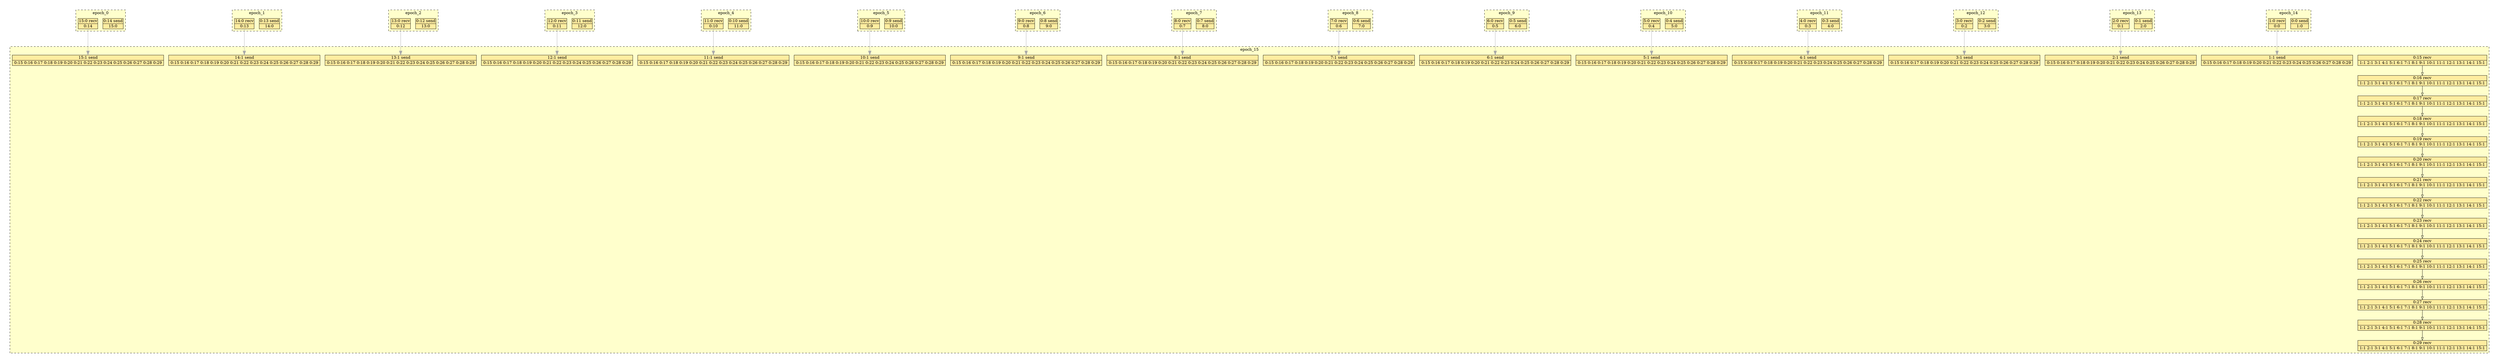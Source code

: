 digraph{node[shape=none margin=0 style=filled colorscheme=ylorrd9 fillcolor=2];compound=true;splines=line;subgraph clusterdummy0_0{style=invis;subgraph clusterdummy0_1{style=invis;subgraph clusterdummy0_2{style=invis;subgraph cluster0{style=dashed;colorscheme=ylorrd9;bgcolor=1;edge[arrowhead=empty];label=epoch_0;14[label=<<table border="0" cellborder="0" cellspacing="0"><tr><td>0:14 send</td></tr><hr/><tr><td> 15:0 </td></tr></table>>];58[label=<<table border="0" cellborder="0" cellspacing="0"><tr><td>15:0 recv</td></tr><hr/><tr><td> 0:14 </td></tr></table>>];}}}}subgraph clusterdummy1_0{style=invis;subgraph clusterdummy1_1{style=invis;subgraph clusterdummy1_2{style=invis;subgraph cluster1{style=dashed;colorscheme=ylorrd9;bgcolor=1;edge[arrowhead=empty];label=epoch_1;13[label=<<table border="0" cellborder="0" cellspacing="0"><tr><td>0:13 send</td></tr><hr/><tr><td> 14:0 </td></tr></table>>];56[label=<<table border="0" cellborder="0" cellspacing="0"><tr><td>14:0 recv</td></tr><hr/><tr><td> 0:13 </td></tr></table>>];}}}}subgraph clusterdummy2_0{style=invis;subgraph clusterdummy2_1{style=invis;subgraph clusterdummy2_2{style=invis;subgraph cluster2{style=dashed;colorscheme=ylorrd9;bgcolor=1;edge[arrowhead=empty];label=epoch_2;12[label=<<table border="0" cellborder="0" cellspacing="0"><tr><td>0:12 send</td></tr><hr/><tr><td> 13:0 </td></tr></table>>];54[label=<<table border="0" cellborder="0" cellspacing="0"><tr><td>13:0 recv</td></tr><hr/><tr><td> 0:12 </td></tr></table>>];}}}}subgraph clusterdummy3_0{style=invis;subgraph clusterdummy3_1{style=invis;subgraph clusterdummy3_2{style=invis;subgraph cluster3{style=dashed;colorscheme=ylorrd9;bgcolor=1;edge[arrowhead=empty];label=epoch_3;11[label=<<table border="0" cellborder="0" cellspacing="0"><tr><td>0:11 send</td></tr><hr/><tr><td> 12:0 </td></tr></table>>];52[label=<<table border="0" cellborder="0" cellspacing="0"><tr><td>12:0 recv</td></tr><hr/><tr><td> 0:11 </td></tr></table>>];}}}}subgraph clusterdummy4_0{style=invis;subgraph clusterdummy4_1{style=invis;subgraph clusterdummy4_2{style=invis;subgraph cluster4{style=dashed;colorscheme=ylorrd9;bgcolor=1;edge[arrowhead=empty];label=epoch_4;10[label=<<table border="0" cellborder="0" cellspacing="0"><tr><td>0:10 send</td></tr><hr/><tr><td> 11:0 </td></tr></table>>];50[label=<<table border="0" cellborder="0" cellspacing="0"><tr><td>11:0 recv</td></tr><hr/><tr><td> 0:10 </td></tr></table>>];}}}}subgraph clusterdummy5_0{style=invis;subgraph clusterdummy5_1{style=invis;subgraph clusterdummy5_2{style=invis;subgraph cluster5{style=dashed;colorscheme=ylorrd9;bgcolor=1;edge[arrowhead=empty];label=epoch_5;9[label=<<table border="0" cellborder="0" cellspacing="0"><tr><td>0:9 send</td></tr><hr/><tr><td> 10:0 </td></tr></table>>];48[label=<<table border="0" cellborder="0" cellspacing="0"><tr><td>10:0 recv</td></tr><hr/><tr><td> 0:9 </td></tr></table>>];}}}}subgraph clusterdummy6_0{style=invis;subgraph clusterdummy6_1{style=invis;subgraph clusterdummy6_2{style=invis;subgraph cluster6{style=dashed;colorscheme=ylorrd9;bgcolor=1;edge[arrowhead=empty];label=epoch_6;8[label=<<table border="0" cellborder="0" cellspacing="0"><tr><td>0:8 send</td></tr><hr/><tr><td> 9:0 </td></tr></table>>];46[label=<<table border="0" cellborder="0" cellspacing="0"><tr><td>9:0 recv</td></tr><hr/><tr><td> 0:8 </td></tr></table>>];}}}}subgraph clusterdummy7_0{style=invis;subgraph clusterdummy7_1{style=invis;subgraph clusterdummy7_2{style=invis;subgraph cluster7{style=dashed;colorscheme=ylorrd9;bgcolor=1;edge[arrowhead=empty];label=epoch_7;7[label=<<table border="0" cellborder="0" cellspacing="0"><tr><td>0:7 send</td></tr><hr/><tr><td> 8:0 </td></tr></table>>];44[label=<<table border="0" cellborder="0" cellspacing="0"><tr><td>8:0 recv</td></tr><hr/><tr><td> 0:7 </td></tr></table>>];}}}}subgraph clusterdummy8_0{style=invis;subgraph clusterdummy8_1{style=invis;subgraph clusterdummy8_2{style=invis;subgraph cluster8{style=dashed;colorscheme=ylorrd9;bgcolor=1;edge[arrowhead=empty];label=epoch_8;6[label=<<table border="0" cellborder="0" cellspacing="0"><tr><td>0:6 send</td></tr><hr/><tr><td> 7:0 </td></tr></table>>];42[label=<<table border="0" cellborder="0" cellspacing="0"><tr><td>7:0 recv</td></tr><hr/><tr><td> 0:6 </td></tr></table>>];}}}}subgraph clusterdummy9_0{style=invis;subgraph clusterdummy9_1{style=invis;subgraph clusterdummy9_2{style=invis;subgraph cluster9{style=dashed;colorscheme=ylorrd9;bgcolor=1;edge[arrowhead=empty];label=epoch_9;5[label=<<table border="0" cellborder="0" cellspacing="0"><tr><td>0:5 send</td></tr><hr/><tr><td> 6:0 </td></tr></table>>];40[label=<<table border="0" cellborder="0" cellspacing="0"><tr><td>6:0 recv</td></tr><hr/><tr><td> 0:5 </td></tr></table>>];}}}}subgraph clusterdummy10_0{style=invis;subgraph clusterdummy10_1{style=invis;subgraph clusterdummy10_2{style=invis;subgraph cluster10{style=dashed;colorscheme=ylorrd9;bgcolor=1;edge[arrowhead=empty];label=epoch_10;4[label=<<table border="0" cellborder="0" cellspacing="0"><tr><td>0:4 send</td></tr><hr/><tr><td> 5:0 </td></tr></table>>];38[label=<<table border="0" cellborder="0" cellspacing="0"><tr><td>5:0 recv</td></tr><hr/><tr><td> 0:4 </td></tr></table>>];}}}}subgraph clusterdummy11_0{style=invis;subgraph clusterdummy11_1{style=invis;subgraph clusterdummy11_2{style=invis;subgraph cluster11{style=dashed;colorscheme=ylorrd9;bgcolor=1;edge[arrowhead=empty];label=epoch_11;3[label=<<table border="0" cellborder="0" cellspacing="0"><tr><td>0:3 send</td></tr><hr/><tr><td> 4:0 </td></tr></table>>];36[label=<<table border="0" cellborder="0" cellspacing="0"><tr><td>4:0 recv</td></tr><hr/><tr><td> 0:3 </td></tr></table>>];}}}}subgraph clusterdummy12_0{style=invis;subgraph clusterdummy12_1{style=invis;subgraph clusterdummy12_2{style=invis;subgraph cluster12{style=dashed;colorscheme=ylorrd9;bgcolor=1;edge[arrowhead=empty];label=epoch_12;2[label=<<table border="0" cellborder="0" cellspacing="0"><tr><td>0:2 send</td></tr><hr/><tr><td> 3:0 </td></tr></table>>];34[label=<<table border="0" cellborder="0" cellspacing="0"><tr><td>3:0 recv</td></tr><hr/><tr><td> 0:2 </td></tr></table>>];}}}}subgraph clusterdummy13_0{style=invis;subgraph clusterdummy13_1{style=invis;subgraph clusterdummy13_2{style=invis;subgraph cluster13{style=dashed;colorscheme=ylorrd9;bgcolor=1;edge[arrowhead=empty];label=epoch_13;1[label=<<table border="0" cellborder="0" cellspacing="0"><tr><td>0:1 send</td></tr><hr/><tr><td> 2:0 </td></tr></table>>];32[label=<<table border="0" cellborder="0" cellspacing="0"><tr><td>2:0 recv</td></tr><hr/><tr><td> 0:1 </td></tr></table>>];}}}}subgraph clusterdummy14_0{style=invis;subgraph clusterdummy14_1{style=invis;subgraph clusterdummy14_2{style=invis;subgraph cluster14{style=dashed;colorscheme=ylorrd9;bgcolor=1;edge[arrowhead=empty];label=epoch_14;0[label=<<table border="0" cellborder="0" cellspacing="0"><tr><td>0:0 send</td></tr><hr/><tr><td> 1:0 </td></tr></table>>];30[label=<<table border="0" cellborder="0" cellspacing="0"><tr><td>1:0 recv</td></tr><hr/><tr><td> 0:0 </td></tr></table>>];}}}}subgraph clusterdummy15_0{style=invis;subgraph clusterdummy15_1{style=invis;subgraph clusterdummy15_2{style=invis;subgraph cluster15{style=dashed;colorscheme=ylorrd9;bgcolor=1;edge[arrowhead=empty];label=epoch_15;15[label=<<table border="0" cellborder="0" cellspacing="0"><tr><td>0:15 recv</td></tr><hr/><tr><td> 1:1 2:1 3:1 4:1 5:1 6:1 7:1 8:1 9:1 10:1 11:1 12:1 13:1 14:1 15:1 </td></tr></table>>];16[label=<<table border="0" cellborder="0" cellspacing="0"><tr><td>0:16 recv</td></tr><hr/><tr><td> 1:1 2:1 3:1 4:1 5:1 6:1 7:1 8:1 9:1 10:1 11:1 12:1 13:1 14:1 15:1 </td></tr></table>>];15->16;17[label=<<table border="0" cellborder="0" cellspacing="0"><tr><td>0:17 recv</td></tr><hr/><tr><td> 1:1 2:1 3:1 4:1 5:1 6:1 7:1 8:1 9:1 10:1 11:1 12:1 13:1 14:1 15:1 </td></tr></table>>];16->17;18[label=<<table border="0" cellborder="0" cellspacing="0"><tr><td>0:18 recv</td></tr><hr/><tr><td> 1:1 2:1 3:1 4:1 5:1 6:1 7:1 8:1 9:1 10:1 11:1 12:1 13:1 14:1 15:1 </td></tr></table>>];17->18;19[label=<<table border="0" cellborder="0" cellspacing="0"><tr><td>0:19 recv</td></tr><hr/><tr><td> 1:1 2:1 3:1 4:1 5:1 6:1 7:1 8:1 9:1 10:1 11:1 12:1 13:1 14:1 15:1 </td></tr></table>>];18->19;20[label=<<table border="0" cellborder="0" cellspacing="0"><tr><td>0:20 recv</td></tr><hr/><tr><td> 1:1 2:1 3:1 4:1 5:1 6:1 7:1 8:1 9:1 10:1 11:1 12:1 13:1 14:1 15:1 </td></tr></table>>];19->20;21[label=<<table border="0" cellborder="0" cellspacing="0"><tr><td>0:21 recv</td></tr><hr/><tr><td> 1:1 2:1 3:1 4:1 5:1 6:1 7:1 8:1 9:1 10:1 11:1 12:1 13:1 14:1 15:1 </td></tr></table>>];20->21;22[label=<<table border="0" cellborder="0" cellspacing="0"><tr><td>0:22 recv</td></tr><hr/><tr><td> 1:1 2:1 3:1 4:1 5:1 6:1 7:1 8:1 9:1 10:1 11:1 12:1 13:1 14:1 15:1 </td></tr></table>>];21->22;23[label=<<table border="0" cellborder="0" cellspacing="0"><tr><td>0:23 recv</td></tr><hr/><tr><td> 1:1 2:1 3:1 4:1 5:1 6:1 7:1 8:1 9:1 10:1 11:1 12:1 13:1 14:1 15:1 </td></tr></table>>];22->23;24[label=<<table border="0" cellborder="0" cellspacing="0"><tr><td>0:24 recv</td></tr><hr/><tr><td> 1:1 2:1 3:1 4:1 5:1 6:1 7:1 8:1 9:1 10:1 11:1 12:1 13:1 14:1 15:1 </td></tr></table>>];23->24;25[label=<<table border="0" cellborder="0" cellspacing="0"><tr><td>0:25 recv</td></tr><hr/><tr><td> 1:1 2:1 3:1 4:1 5:1 6:1 7:1 8:1 9:1 10:1 11:1 12:1 13:1 14:1 15:1 </td></tr></table>>];24->25;26[label=<<table border="0" cellborder="0" cellspacing="0"><tr><td>0:26 recv</td></tr><hr/><tr><td> 1:1 2:1 3:1 4:1 5:1 6:1 7:1 8:1 9:1 10:1 11:1 12:1 13:1 14:1 15:1 </td></tr></table>>];25->26;27[label=<<table border="0" cellborder="0" cellspacing="0"><tr><td>0:27 recv</td></tr><hr/><tr><td> 1:1 2:1 3:1 4:1 5:1 6:1 7:1 8:1 9:1 10:1 11:1 12:1 13:1 14:1 15:1 </td></tr></table>>];26->27;28[label=<<table border="0" cellborder="0" cellspacing="0"><tr><td>0:28 recv</td></tr><hr/><tr><td> 1:1 2:1 3:1 4:1 5:1 6:1 7:1 8:1 9:1 10:1 11:1 12:1 13:1 14:1 15:1 </td></tr></table>>];27->28;29[label=<<table border="0" cellborder="0" cellspacing="0"><tr><td>0:29 recv</td></tr><hr/><tr><td> 1:1 2:1 3:1 4:1 5:1 6:1 7:1 8:1 9:1 10:1 11:1 12:1 13:1 14:1 15:1 </td></tr></table>>];28->29;31[label=<<table border="0" cellborder="0" cellspacing="0"><tr><td>1:1 send</td></tr><hr/><tr><td> 0:15 0:16 0:17 0:18 0:19 0:20 0:21 0:22 0:23 0:24 0:25 0:26 0:27 0:28 0:29 </td></tr></table>>];33[label=<<table border="0" cellborder="0" cellspacing="0"><tr><td>2:1 send</td></tr><hr/><tr><td> 0:15 0:16 0:17 0:18 0:19 0:20 0:21 0:22 0:23 0:24 0:25 0:26 0:27 0:28 0:29 </td></tr></table>>];35[label=<<table border="0" cellborder="0" cellspacing="0"><tr><td>3:1 send</td></tr><hr/><tr><td> 0:15 0:16 0:17 0:18 0:19 0:20 0:21 0:22 0:23 0:24 0:25 0:26 0:27 0:28 0:29 </td></tr></table>>];37[label=<<table border="0" cellborder="0" cellspacing="0"><tr><td>4:1 send</td></tr><hr/><tr><td> 0:15 0:16 0:17 0:18 0:19 0:20 0:21 0:22 0:23 0:24 0:25 0:26 0:27 0:28 0:29 </td></tr></table>>];39[label=<<table border="0" cellborder="0" cellspacing="0"><tr><td>5:1 send</td></tr><hr/><tr><td> 0:15 0:16 0:17 0:18 0:19 0:20 0:21 0:22 0:23 0:24 0:25 0:26 0:27 0:28 0:29 </td></tr></table>>];41[label=<<table border="0" cellborder="0" cellspacing="0"><tr><td>6:1 send</td></tr><hr/><tr><td> 0:15 0:16 0:17 0:18 0:19 0:20 0:21 0:22 0:23 0:24 0:25 0:26 0:27 0:28 0:29 </td></tr></table>>];43[label=<<table border="0" cellborder="0" cellspacing="0"><tr><td>7:1 send</td></tr><hr/><tr><td> 0:15 0:16 0:17 0:18 0:19 0:20 0:21 0:22 0:23 0:24 0:25 0:26 0:27 0:28 0:29 </td></tr></table>>];45[label=<<table border="0" cellborder="0" cellspacing="0"><tr><td>8:1 send</td></tr><hr/><tr><td> 0:15 0:16 0:17 0:18 0:19 0:20 0:21 0:22 0:23 0:24 0:25 0:26 0:27 0:28 0:29 </td></tr></table>>];47[label=<<table border="0" cellborder="0" cellspacing="0"><tr><td>9:1 send</td></tr><hr/><tr><td> 0:15 0:16 0:17 0:18 0:19 0:20 0:21 0:22 0:23 0:24 0:25 0:26 0:27 0:28 0:29 </td></tr></table>>];49[label=<<table border="0" cellborder="0" cellspacing="0"><tr><td>10:1 send</td></tr><hr/><tr><td> 0:15 0:16 0:17 0:18 0:19 0:20 0:21 0:22 0:23 0:24 0:25 0:26 0:27 0:28 0:29 </td></tr></table>>];51[label=<<table border="0" cellborder="0" cellspacing="0"><tr><td>11:1 send</td></tr><hr/><tr><td> 0:15 0:16 0:17 0:18 0:19 0:20 0:21 0:22 0:23 0:24 0:25 0:26 0:27 0:28 0:29 </td></tr></table>>];53[label=<<table border="0" cellborder="0" cellspacing="0"><tr><td>12:1 send</td></tr><hr/><tr><td> 0:15 0:16 0:17 0:18 0:19 0:20 0:21 0:22 0:23 0:24 0:25 0:26 0:27 0:28 0:29 </td></tr></table>>];55[label=<<table border="0" cellborder="0" cellspacing="0"><tr><td>13:1 send</td></tr><hr/><tr><td> 0:15 0:16 0:17 0:18 0:19 0:20 0:21 0:22 0:23 0:24 0:25 0:26 0:27 0:28 0:29 </td></tr></table>>];57[label=<<table border="0" cellborder="0" cellspacing="0"><tr><td>14:1 send</td></tr><hr/><tr><td> 0:15 0:16 0:17 0:18 0:19 0:20 0:21 0:22 0:23 0:24 0:25 0:26 0:27 0:28 0:29 </td></tr></table>>];59[label=<<table border="0" cellborder="0" cellspacing="0"><tr><td>15:1 send</td></tr><hr/><tr><td> 0:15 0:16 0:17 0:18 0:19 0:20 0:21 0:22 0:23 0:24 0:25 0:26 0:27 0:28 0:29 </td></tr></table>>];}}}}subgraph clusterdummy16_0{style=invis;subgraph clusterdummy16_1{style=invis;subgraph clusterdummy16_2{style=invis;subgraph cluster16{style=dashed;colorscheme=ylorrd9;bgcolor=1;edge[arrowhead=empty];label=epoch_16;}}}}subgraph{edge[color=darkgray arrowsize=1.5];30->31;32->33;34->35;36->37;38->39;40->41;42->43;44->45;46->47;48->49;50->51;52->53;54->55;56->57;58->59;}}